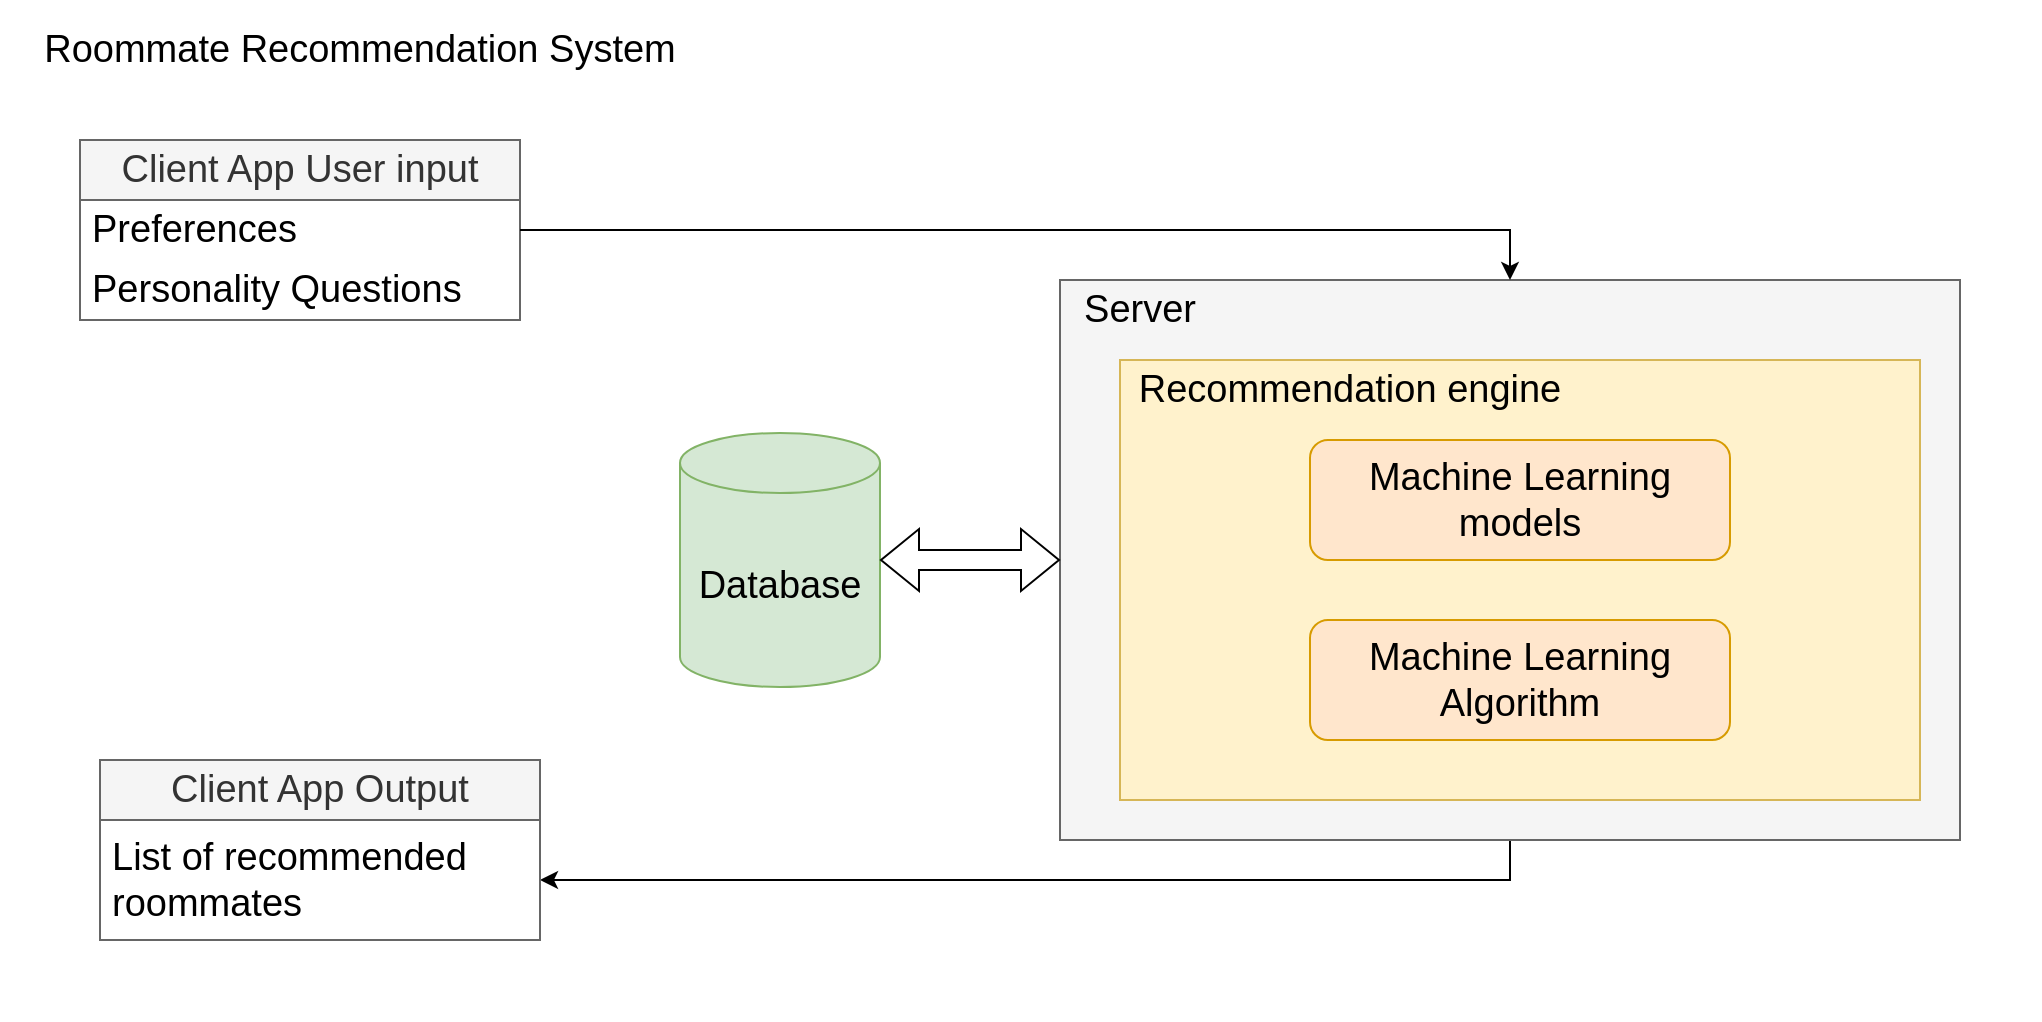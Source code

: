 <mxfile version="20.7.4" type="github">
  <diagram id="c-qg_3KrgmJM8KXnZbcs" name="Page-1">
    <mxGraphModel dx="1467" dy="783" grid="1" gridSize="10" guides="1" tooltips="1" connect="1" arrows="1" fold="1" page="1" pageScale="1" pageWidth="1169" pageHeight="826" math="0" shadow="0">
      <root>
        <mxCell id="0" />
        <mxCell id="1" parent="0" />
        <mxCell id="9sZgolWwwMI8YyeJsSxz-1" value="" style="rounded=0;whiteSpace=wrap;html=1;movable=1;resizable=1;rotatable=1;deletable=1;editable=1;connectable=1;strokeColor=none;" vertex="1" parent="1">
          <mxGeometry x="130" y="40" width="1020" height="510" as="geometry" />
        </mxCell>
        <mxCell id="9sZgolWwwMI8YyeJsSxz-2" value="Roommate Recommendation System" style="text;html=1;strokeColor=none;fillColor=none;align=center;verticalAlign=middle;whiteSpace=wrap;rounded=0;fontSize=19;" vertex="1" parent="1">
          <mxGeometry x="140" y="50" width="340" height="30" as="geometry" />
        </mxCell>
        <mxCell id="9sZgolWwwMI8YyeJsSxz-3" value="Client App User input" style="swimlane;fontStyle=0;childLayout=stackLayout;horizontal=1;startSize=30;horizontalStack=0;resizeParent=1;resizeParentMax=0;resizeLast=0;collapsible=1;marginBottom=0;whiteSpace=wrap;html=1;fontSize=19;fillColor=#f5f5f5;fontColor=#333333;strokeColor=#666666;" vertex="1" parent="1">
          <mxGeometry x="170" y="110" width="220" height="90" as="geometry" />
        </mxCell>
        <mxCell id="9sZgolWwwMI8YyeJsSxz-4" value="Preferences" style="text;strokeColor=none;fillColor=none;align=left;verticalAlign=middle;spacingLeft=4;spacingRight=4;overflow=hidden;points=[[0,0.5],[1,0.5]];portConstraint=eastwest;rotatable=0;whiteSpace=wrap;html=1;fontSize=19;" vertex="1" parent="9sZgolWwwMI8YyeJsSxz-3">
          <mxGeometry y="30" width="220" height="30" as="geometry" />
        </mxCell>
        <mxCell id="9sZgolWwwMI8YyeJsSxz-5" value="Personality Questions" style="text;strokeColor=none;fillColor=none;align=left;verticalAlign=middle;spacingLeft=4;spacingRight=4;overflow=hidden;points=[[0,0.5],[1,0.5]];portConstraint=eastwest;rotatable=0;whiteSpace=wrap;html=1;fontSize=19;" vertex="1" parent="9sZgolWwwMI8YyeJsSxz-3">
          <mxGeometry y="60" width="220" height="30" as="geometry" />
        </mxCell>
        <mxCell id="9sZgolWwwMI8YyeJsSxz-20" style="edgeStyle=orthogonalEdgeStyle;rounded=0;orthogonalLoop=1;jettySize=auto;html=1;exitX=0.5;exitY=1;exitDx=0;exitDy=0;entryX=1;entryY=0.5;entryDx=0;entryDy=0;fontSize=19;" edge="1" parent="1" source="9sZgolWwwMI8YyeJsSxz-8" target="9sZgolWwwMI8YyeJsSxz-10">
          <mxGeometry relative="1" as="geometry" />
        </mxCell>
        <mxCell id="9sZgolWwwMI8YyeJsSxz-8" value="" style="rounded=0;whiteSpace=wrap;html=1;fontSize=19;fillColor=#f5f5f5;strokeColor=#666666;fontColor=#333333;" vertex="1" parent="1">
          <mxGeometry x="660" y="180" width="450" height="280" as="geometry" />
        </mxCell>
        <mxCell id="9sZgolWwwMI8YyeJsSxz-9" value="Client App Output" style="swimlane;fontStyle=0;childLayout=stackLayout;horizontal=1;startSize=30;horizontalStack=0;resizeParent=1;resizeParentMax=0;resizeLast=0;collapsible=1;marginBottom=0;whiteSpace=wrap;html=1;fontSize=19;fillColor=#f5f5f5;fontColor=#333333;strokeColor=#666666;" vertex="1" parent="1">
          <mxGeometry x="180" y="420" width="220" height="90" as="geometry" />
        </mxCell>
        <mxCell id="9sZgolWwwMI8YyeJsSxz-10" value="List of recommended roommates" style="text;strokeColor=none;fillColor=none;align=left;verticalAlign=middle;spacingLeft=4;spacingRight=4;overflow=hidden;points=[[0,0.5],[1,0.5]];portConstraint=eastwest;rotatable=0;whiteSpace=wrap;html=1;fontSize=19;" vertex="1" parent="9sZgolWwwMI8YyeJsSxz-9">
          <mxGeometry y="30" width="220" height="60" as="geometry" />
        </mxCell>
        <mxCell id="9sZgolWwwMI8YyeJsSxz-12" value="Server" style="text;html=1;strokeColor=none;fillColor=none;align=center;verticalAlign=middle;whiteSpace=wrap;rounded=0;fontSize=19;" vertex="1" parent="1">
          <mxGeometry x="670" y="180" width="60" height="30" as="geometry" />
        </mxCell>
        <mxCell id="9sZgolWwwMI8YyeJsSxz-13" value="Database" style="shape=cylinder3;whiteSpace=wrap;html=1;boundedLbl=1;backgroundOutline=1;size=15;fontSize=19;fillColor=#d5e8d4;strokeColor=#82b366;" vertex="1" parent="1">
          <mxGeometry x="470" y="256.5" width="100" height="127" as="geometry" />
        </mxCell>
        <mxCell id="9sZgolWwwMI8YyeJsSxz-14" value="" style="rounded=0;whiteSpace=wrap;html=1;fontSize=19;fillColor=#fff2cc;strokeColor=#d6b656;" vertex="1" parent="1">
          <mxGeometry x="690" y="220" width="400" height="220" as="geometry" />
        </mxCell>
        <mxCell id="9sZgolWwwMI8YyeJsSxz-15" value="Recommendation engine" style="text;html=1;strokeColor=none;fillColor=none;align=center;verticalAlign=middle;whiteSpace=wrap;rounded=0;fontSize=19;" vertex="1" parent="1">
          <mxGeometry x="690" y="220" width="230" height="30" as="geometry" />
        </mxCell>
        <mxCell id="9sZgolWwwMI8YyeJsSxz-16" value="Machine Learning models" style="rounded=1;whiteSpace=wrap;html=1;fontSize=19;fillColor=#ffe6cc;strokeColor=#d79b00;" vertex="1" parent="1">
          <mxGeometry x="785" y="260" width="210" height="60" as="geometry" />
        </mxCell>
        <mxCell id="9sZgolWwwMI8YyeJsSxz-17" value="Machine Learning Algorithm" style="rounded=1;whiteSpace=wrap;html=1;fontSize=19;fillColor=#ffe6cc;strokeColor=#d79b00;" vertex="1" parent="1">
          <mxGeometry x="785" y="350" width="210" height="60" as="geometry" />
        </mxCell>
        <mxCell id="9sZgolWwwMI8YyeJsSxz-18" style="edgeStyle=orthogonalEdgeStyle;rounded=0;orthogonalLoop=1;jettySize=auto;html=1;entryX=0.5;entryY=0;entryDx=0;entryDy=0;fontSize=19;" edge="1" parent="1" source="9sZgolWwwMI8YyeJsSxz-4" target="9sZgolWwwMI8YyeJsSxz-8">
          <mxGeometry relative="1" as="geometry" />
        </mxCell>
        <mxCell id="9sZgolWwwMI8YyeJsSxz-19" value="" style="shape=flexArrow;endArrow=classic;startArrow=classic;html=1;rounded=0;fontSize=19;entryX=0;entryY=0.5;entryDx=0;entryDy=0;exitX=1;exitY=0.5;exitDx=0;exitDy=0;exitPerimeter=0;" edge="1" parent="1" source="9sZgolWwwMI8YyeJsSxz-13" target="9sZgolWwwMI8YyeJsSxz-8">
          <mxGeometry width="100" height="100" relative="1" as="geometry">
            <mxPoint x="530" y="320" as="sourcePoint" />
            <mxPoint x="630" y="220" as="targetPoint" />
          </mxGeometry>
        </mxCell>
      </root>
    </mxGraphModel>
  </diagram>
</mxfile>
